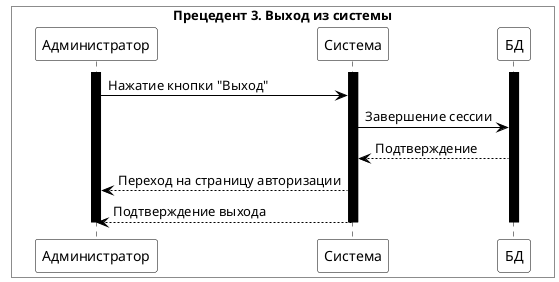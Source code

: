 @startuml
skinparam sequence {
    ArrowColor Black
    ActorBorderColor Black
    LifeLineBorderColor Black
    LifeLineBackgroundColor Black
    ParticipantBorderColor Black
    ParticipantBackgroundColor White
    ParticipantFontColor Black
}

skinparam ParticipantPadding 20
skinparam BoxPadding 10

box "Прецедент 3. Выход из системы" #White
participant "Администратор" as Admin #White
participant "Система" as System #White
participant "БД" as DB #White
end box

activate Admin #Black
activate System #Black
activate DB #Black

Admin -> System: Нажатие кнопки "Выход"
System -> DB: Завершение сессии
DB --> System: Подтверждение
System --> Admin: Переход на страницу авторизации
System --> Admin: Подтверждение выхода

deactivate DB
deactivate System
deactivate Admin

@enduml
